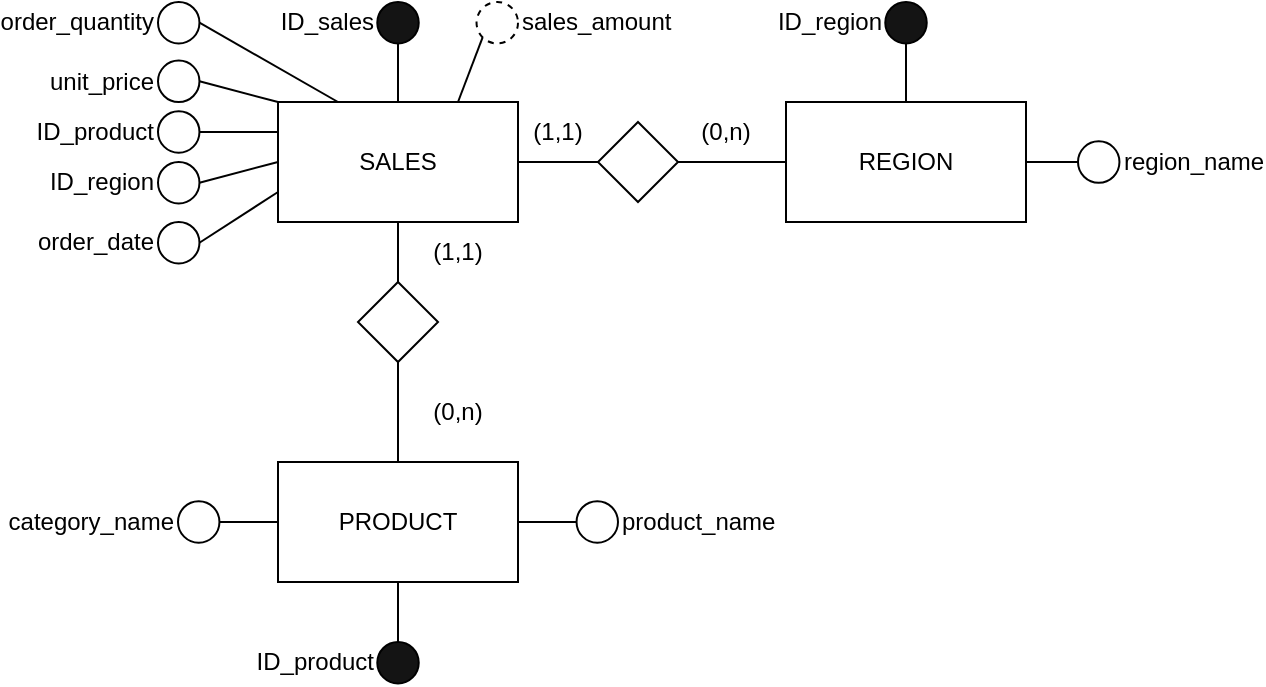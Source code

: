 <mxfile version="24.6.4" type="device">
  <diagram name="Page-1" id="FcpMUNDM5GHzjRm00F2H">
    <mxGraphModel dx="764" dy="511" grid="1" gridSize="10" guides="1" tooltips="1" connect="1" arrows="1" fold="1" page="1" pageScale="1" pageWidth="827" pageHeight="1169" math="0" shadow="0">
      <root>
        <mxCell id="0" />
        <mxCell id="1" parent="0" />
        <mxCell id="4h_Ya3E6qsJ2YFofcV1S-1" value="PRODUCT" style="rounded=0;whiteSpace=wrap;html=1;" parent="1" vertex="1">
          <mxGeometry x="160" y="360" width="120" height="60" as="geometry" />
        </mxCell>
        <mxCell id="4h_Ya3E6qsJ2YFofcV1S-2" value="REGION" style="rounded=0;whiteSpace=wrap;html=1;" parent="1" vertex="1">
          <mxGeometry x="414" y="180" width="120" height="60" as="geometry" />
        </mxCell>
        <mxCell id="4h_Ya3E6qsJ2YFofcV1S-3" value="SALES" style="rounded=0;whiteSpace=wrap;html=1;" parent="1" vertex="1">
          <mxGeometry x="160" y="180" width="120" height="60" as="geometry" />
        </mxCell>
        <mxCell id="4h_Ya3E6qsJ2YFofcV1S-4" value="" style="endArrow=none;html=1;rounded=0;exitX=0.5;exitY=1;exitDx=0;exitDy=0;" parent="1" source="4h_Ya3E6qsJ2YFofcV1S-3" edge="1">
          <mxGeometry width="50" height="50" relative="1" as="geometry">
            <mxPoint x="350" y="290" as="sourcePoint" />
            <mxPoint x="220" y="270" as="targetPoint" />
          </mxGeometry>
        </mxCell>
        <mxCell id="4h_Ya3E6qsJ2YFofcV1S-5" value="(1,1)" style="text;html=1;align=center;verticalAlign=middle;whiteSpace=wrap;rounded=0;rotation=0;" parent="1" vertex="1">
          <mxGeometry x="220" y="240" width="60" height="30" as="geometry" />
        </mxCell>
        <mxCell id="4h_Ya3E6qsJ2YFofcV1S-6" value="" style="rhombus;whiteSpace=wrap;html=1;" parent="1" vertex="1">
          <mxGeometry x="200" y="270" width="40" height="40" as="geometry" />
        </mxCell>
        <mxCell id="4h_Ya3E6qsJ2YFofcV1S-7" value="" style="endArrow=none;html=1;rounded=0;exitX=0.5;exitY=0;exitDx=0;exitDy=0;entryX=0.5;entryY=1;entryDx=0;entryDy=0;" parent="1" source="4h_Ya3E6qsJ2YFofcV1S-1" target="4h_Ya3E6qsJ2YFofcV1S-6" edge="1">
          <mxGeometry width="50" height="50" relative="1" as="geometry">
            <mxPoint x="350" y="290" as="sourcePoint" />
            <mxPoint x="470" y="290" as="targetPoint" />
          </mxGeometry>
        </mxCell>
        <mxCell id="4h_Ya3E6qsJ2YFofcV1S-8" value="(0,n)" style="text;html=1;align=center;verticalAlign=middle;whiteSpace=wrap;rounded=0;" parent="1" vertex="1">
          <mxGeometry x="220" y="320" width="60" height="30" as="geometry" />
        </mxCell>
        <mxCell id="4h_Ya3E6qsJ2YFofcV1S-9" value="" style="endArrow=none;html=1;rounded=0;exitX=1;exitY=0.5;exitDx=0;exitDy=0;" parent="1" source="4h_Ya3E6qsJ2YFofcV1S-3" edge="1">
          <mxGeometry width="50" height="50" relative="1" as="geometry">
            <mxPoint x="350" y="290" as="sourcePoint" />
            <mxPoint x="320" y="210" as="targetPoint" />
          </mxGeometry>
        </mxCell>
        <mxCell id="4h_Ya3E6qsJ2YFofcV1S-10" value="(1,1)" style="text;html=1;align=center;verticalAlign=middle;whiteSpace=wrap;rounded=0;" parent="1" vertex="1">
          <mxGeometry x="270" y="180" width="60" height="30" as="geometry" />
        </mxCell>
        <mxCell id="4h_Ya3E6qsJ2YFofcV1S-11" value="" style="rhombus;whiteSpace=wrap;html=1;" parent="1" vertex="1">
          <mxGeometry x="320" y="190" width="40" height="40" as="geometry" />
        </mxCell>
        <mxCell id="4h_Ya3E6qsJ2YFofcV1S-15" value="" style="endArrow=none;html=1;rounded=0;exitX=1;exitY=0.5;exitDx=0;exitDy=0;entryX=0;entryY=0.5;entryDx=0;entryDy=0;" parent="1" source="4h_Ya3E6qsJ2YFofcV1S-11" target="4h_Ya3E6qsJ2YFofcV1S-2" edge="1">
          <mxGeometry width="50" height="50" relative="1" as="geometry">
            <mxPoint x="350" y="290" as="sourcePoint" />
            <mxPoint x="470" y="290" as="targetPoint" />
          </mxGeometry>
        </mxCell>
        <mxCell id="4h_Ya3E6qsJ2YFofcV1S-16" value="(0,n)" style="text;html=1;align=center;verticalAlign=middle;whiteSpace=wrap;rounded=0;" parent="1" vertex="1">
          <mxGeometry x="354" y="180" width="60" height="30" as="geometry" />
        </mxCell>
        <mxCell id="4h_Ya3E6qsJ2YFofcV1S-17" value="ID_sales" style="ellipse;whiteSpace=wrap;html=1;aspect=fixed;rotation=0;fillColor=#141414;align=right;labelPosition=left;verticalLabelPosition=middle;verticalAlign=middle;" parent="1" vertex="1">
          <mxGeometry x="209.64" y="130" width="20.73" height="20.73" as="geometry" />
        </mxCell>
        <mxCell id="4h_Ya3E6qsJ2YFofcV1S-18" value="ID_region" style="ellipse;whiteSpace=wrap;html=1;aspect=fixed;rotation=0;fillColor=#141414;align=right;labelPosition=left;verticalLabelPosition=middle;verticalAlign=middle;" parent="1" vertex="1">
          <mxGeometry x="463.64" y="130" width="20.73" height="20.73" as="geometry" />
        </mxCell>
        <mxCell id="4h_Ya3E6qsJ2YFofcV1S-19" value="ID_product" style="ellipse;whiteSpace=wrap;html=1;aspect=fixed;rotation=0;fillColor=#141414;align=right;labelPosition=left;verticalLabelPosition=middle;verticalAlign=middle;" parent="1" vertex="1">
          <mxGeometry x="209.64" y="450" width="20.73" height="20.73" as="geometry" />
        </mxCell>
        <mxCell id="4h_Ya3E6qsJ2YFofcV1S-20" value="" style="endArrow=none;html=1;rounded=0;exitX=0.5;exitY=0;exitDx=0;exitDy=0;entryX=0.5;entryY=1;entryDx=0;entryDy=0;" parent="1" source="4h_Ya3E6qsJ2YFofcV1S-19" target="4h_Ya3E6qsJ2YFofcV1S-1" edge="1">
          <mxGeometry width="50" height="50" relative="1" as="geometry">
            <mxPoint x="390" y="300" as="sourcePoint" />
            <mxPoint x="440" y="250" as="targetPoint" />
          </mxGeometry>
        </mxCell>
        <mxCell id="4h_Ya3E6qsJ2YFofcV1S-21" value="" style="endArrow=none;html=1;rounded=0;exitX=0.5;exitY=0;exitDx=0;exitDy=0;entryX=0.5;entryY=1;entryDx=0;entryDy=0;" parent="1" source="4h_Ya3E6qsJ2YFofcV1S-3" target="4h_Ya3E6qsJ2YFofcV1S-17" edge="1">
          <mxGeometry width="50" height="50" relative="1" as="geometry">
            <mxPoint x="230" y="460" as="sourcePoint" />
            <mxPoint x="230" y="430" as="targetPoint" />
          </mxGeometry>
        </mxCell>
        <mxCell id="4h_Ya3E6qsJ2YFofcV1S-22" value="" style="endArrow=none;html=1;rounded=0;exitX=0.5;exitY=0;exitDx=0;exitDy=0;entryX=0.5;entryY=1;entryDx=0;entryDy=0;" parent="1" source="4h_Ya3E6qsJ2YFofcV1S-2" target="4h_Ya3E6qsJ2YFofcV1S-18" edge="1">
          <mxGeometry width="50" height="50" relative="1" as="geometry">
            <mxPoint x="230" y="190" as="sourcePoint" />
            <mxPoint x="230" y="161" as="targetPoint" />
          </mxGeometry>
        </mxCell>
        <mxCell id="4h_Ya3E6qsJ2YFofcV1S-23" value="product_name" style="ellipse;whiteSpace=wrap;html=1;aspect=fixed;rotation=0;align=left;labelPosition=right;verticalLabelPosition=middle;verticalAlign=middle;" parent="1" vertex="1">
          <mxGeometry x="309.27" y="379.63" width="20.73" height="20.73" as="geometry" />
        </mxCell>
        <mxCell id="4h_Ya3E6qsJ2YFofcV1S-24" value="ID_product" style="ellipse;whiteSpace=wrap;html=1;aspect=fixed;rotation=0;align=right;labelPosition=left;verticalLabelPosition=middle;verticalAlign=middle;" parent="1" vertex="1">
          <mxGeometry x="100" y="184.63" width="20.73" height="20.73" as="geometry" />
        </mxCell>
        <mxCell id="4h_Ya3E6qsJ2YFofcV1S-25" value="ID_region" style="ellipse;whiteSpace=wrap;html=1;aspect=fixed;rotation=0;align=right;labelPosition=left;verticalLabelPosition=middle;verticalAlign=middle;" parent="1" vertex="1">
          <mxGeometry x="100" y="210.0" width="20.73" height="20.73" as="geometry" />
        </mxCell>
        <mxCell id="4h_Ya3E6qsJ2YFofcV1S-27" value="region_name" style="ellipse;whiteSpace=wrap;html=1;aspect=fixed;rotation=0;align=left;labelPosition=right;verticalLabelPosition=middle;verticalAlign=middle;" parent="1" vertex="1">
          <mxGeometry x="560" y="199.64" width="20.73" height="20.73" as="geometry" />
        </mxCell>
        <mxCell id="4h_Ya3E6qsJ2YFofcV1S-28" value="category_name" style="ellipse;whiteSpace=wrap;html=1;aspect=fixed;rotation=0;align=right;labelPosition=left;verticalLabelPosition=middle;verticalAlign=middle;" parent="1" vertex="1">
          <mxGeometry x="110" y="379.63" width="20.73" height="20.73" as="geometry" />
        </mxCell>
        <mxCell id="4h_Ya3E6qsJ2YFofcV1S-29" value="" style="endArrow=none;html=1;rounded=0;exitX=0;exitY=0.5;exitDx=0;exitDy=0;entryX=1;entryY=0.5;entryDx=0;entryDy=0;" parent="1" source="4h_Ya3E6qsJ2YFofcV1S-23" target="4h_Ya3E6qsJ2YFofcV1S-1" edge="1">
          <mxGeometry width="50" height="50" relative="1" as="geometry">
            <mxPoint x="390" y="300" as="sourcePoint" />
            <mxPoint x="440" y="250" as="targetPoint" />
          </mxGeometry>
        </mxCell>
        <mxCell id="4h_Ya3E6qsJ2YFofcV1S-31" value="" style="endArrow=none;html=1;rounded=0;exitX=0;exitY=0.5;exitDx=0;exitDy=0;entryX=1;entryY=0.5;entryDx=0;entryDy=0;" parent="1" source="4h_Ya3E6qsJ2YFofcV1S-1" target="4h_Ya3E6qsJ2YFofcV1S-28" edge="1">
          <mxGeometry width="50" height="50" relative="1" as="geometry">
            <mxPoint x="319" y="400" as="sourcePoint" />
            <mxPoint x="290" y="400" as="targetPoint" />
          </mxGeometry>
        </mxCell>
        <mxCell id="4h_Ya3E6qsJ2YFofcV1S-32" value="" style="endArrow=none;html=1;rounded=0;exitX=0;exitY=0.5;exitDx=0;exitDy=0;entryX=1;entryY=0.5;entryDx=0;entryDy=0;" parent="1" source="4h_Ya3E6qsJ2YFofcV1S-27" target="4h_Ya3E6qsJ2YFofcV1S-2" edge="1">
          <mxGeometry width="50" height="50" relative="1" as="geometry">
            <mxPoint x="319" y="400" as="sourcePoint" />
            <mxPoint x="290" y="400" as="targetPoint" />
          </mxGeometry>
        </mxCell>
        <mxCell id="4h_Ya3E6qsJ2YFofcV1S-33" value="" style="endArrow=none;html=1;rounded=0;exitX=0;exitY=0.5;exitDx=0;exitDy=0;entryX=1;entryY=0.5;entryDx=0;entryDy=0;" parent="1" source="4h_Ya3E6qsJ2YFofcV1S-3" target="4h_Ya3E6qsJ2YFofcV1S-25" edge="1">
          <mxGeometry width="50" height="50" relative="1" as="geometry">
            <mxPoint x="170" y="400" as="sourcePoint" />
            <mxPoint x="141" y="400" as="targetPoint" />
          </mxGeometry>
        </mxCell>
        <mxCell id="4h_Ya3E6qsJ2YFofcV1S-34" value="" style="endArrow=none;html=1;rounded=0;exitX=0;exitY=0.25;exitDx=0;exitDy=0;entryX=1;entryY=0.5;entryDx=0;entryDy=0;" parent="1" source="4h_Ya3E6qsJ2YFofcV1S-3" target="4h_Ya3E6qsJ2YFofcV1S-24" edge="1">
          <mxGeometry width="50" height="50" relative="1" as="geometry">
            <mxPoint x="170" y="235" as="sourcePoint" />
            <mxPoint x="131" y="240" as="targetPoint" />
          </mxGeometry>
        </mxCell>
        <mxCell id="4h_Ya3E6qsJ2YFofcV1S-35" value="order_date" style="ellipse;whiteSpace=wrap;html=1;aspect=fixed;rotation=0;align=right;labelPosition=left;verticalLabelPosition=middle;verticalAlign=middle;" parent="1" vertex="1">
          <mxGeometry x="100" y="240" width="20.73" height="20.73" as="geometry" />
        </mxCell>
        <mxCell id="4h_Ya3E6qsJ2YFofcV1S-36" value="" style="endArrow=none;html=1;rounded=0;exitX=0;exitY=0.75;exitDx=0;exitDy=0;entryX=1;entryY=0.5;entryDx=0;entryDy=0;" parent="1" source="4h_Ya3E6qsJ2YFofcV1S-3" target="4h_Ya3E6qsJ2YFofcV1S-35" edge="1">
          <mxGeometry width="50" height="50" relative="1" as="geometry">
            <mxPoint x="170" y="220" as="sourcePoint" />
            <mxPoint x="131" y="230" as="targetPoint" />
          </mxGeometry>
        </mxCell>
        <mxCell id="4h_Ya3E6qsJ2YFofcV1S-37" value="unit_price" style="ellipse;whiteSpace=wrap;html=1;aspect=fixed;rotation=0;align=right;labelPosition=left;verticalLabelPosition=middle;verticalAlign=middle;" parent="1" vertex="1">
          <mxGeometry x="100" y="159.27" width="20.73" height="20.73" as="geometry" />
        </mxCell>
        <mxCell id="4h_Ya3E6qsJ2YFofcV1S-38" value="order_quantity" style="ellipse;whiteSpace=wrap;html=1;aspect=fixed;rotation=0;align=right;labelPosition=left;verticalLabelPosition=middle;verticalAlign=middle;" parent="1" vertex="1">
          <mxGeometry x="100" y="130.0" width="20.73" height="20.73" as="geometry" />
        </mxCell>
        <mxCell id="4h_Ya3E6qsJ2YFofcV1S-40" value="sales_amount" style="ellipse;whiteSpace=wrap;html=1;aspect=fixed;rotation=0;align=left;labelPosition=right;verticalLabelPosition=middle;verticalAlign=middle;dashed=1;" parent="1" vertex="1">
          <mxGeometry x="259.27" y="130" width="20.73" height="20.73" as="geometry" />
        </mxCell>
        <mxCell id="4h_Ya3E6qsJ2YFofcV1S-42" value="" style="endArrow=none;html=1;rounded=0;exitX=0.75;exitY=0;exitDx=0;exitDy=0;entryX=0;entryY=1;entryDx=0;entryDy=0;" parent="1" source="4h_Ya3E6qsJ2YFofcV1S-3" target="4h_Ya3E6qsJ2YFofcV1S-40" edge="1">
          <mxGeometry width="50" height="50" relative="1" as="geometry">
            <mxPoint x="230" y="190" as="sourcePoint" />
            <mxPoint x="230" y="161" as="targetPoint" />
          </mxGeometry>
        </mxCell>
        <mxCell id="4h_Ya3E6qsJ2YFofcV1S-44" value="" style="endArrow=none;html=1;rounded=0;exitX=1;exitY=0.5;exitDx=0;exitDy=0;entryX=0.25;entryY=0;entryDx=0;entryDy=0;" parent="1" source="4h_Ya3E6qsJ2YFofcV1S-38" target="4h_Ya3E6qsJ2YFofcV1S-3" edge="1">
          <mxGeometry width="50" height="50" relative="1" as="geometry">
            <mxPoint x="484" y="250" as="sourcePoint" />
            <mxPoint x="484" y="271" as="targetPoint" />
          </mxGeometry>
        </mxCell>
        <mxCell id="4h_Ya3E6qsJ2YFofcV1S-45" value="" style="endArrow=none;html=1;rounded=0;exitX=1;exitY=0.5;exitDx=0;exitDy=0;" parent="1" source="4h_Ya3E6qsJ2YFofcV1S-37" edge="1">
          <mxGeometry width="50" height="50" relative="1" as="geometry">
            <mxPoint x="131" y="150" as="sourcePoint" />
            <mxPoint x="160" y="180" as="targetPoint" />
          </mxGeometry>
        </mxCell>
      </root>
    </mxGraphModel>
  </diagram>
</mxfile>
